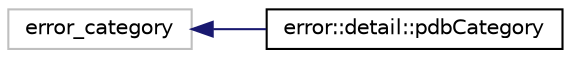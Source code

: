 digraph "Graphical Class Hierarchy"
{
  edge [fontname="Helvetica",fontsize="10",labelfontname="Helvetica",labelfontsize="10"];
  node [fontname="Helvetica",fontsize="10",shape=record];
  rankdir="LR";
  Node1148 [label="error_category",height=0.2,width=0.4,color="grey75", fillcolor="white", style="filled"];
  Node1148 -> Node0 [dir="back",color="midnightblue",fontsize="10",style="solid",fontname="Helvetica"];
  Node0 [label="error::detail::pdbCategory",height=0.2,width=0.4,color="black", fillcolor="white", style="filled",URL="$classerror_1_1detail_1_1pdbCategory.html"];
}
